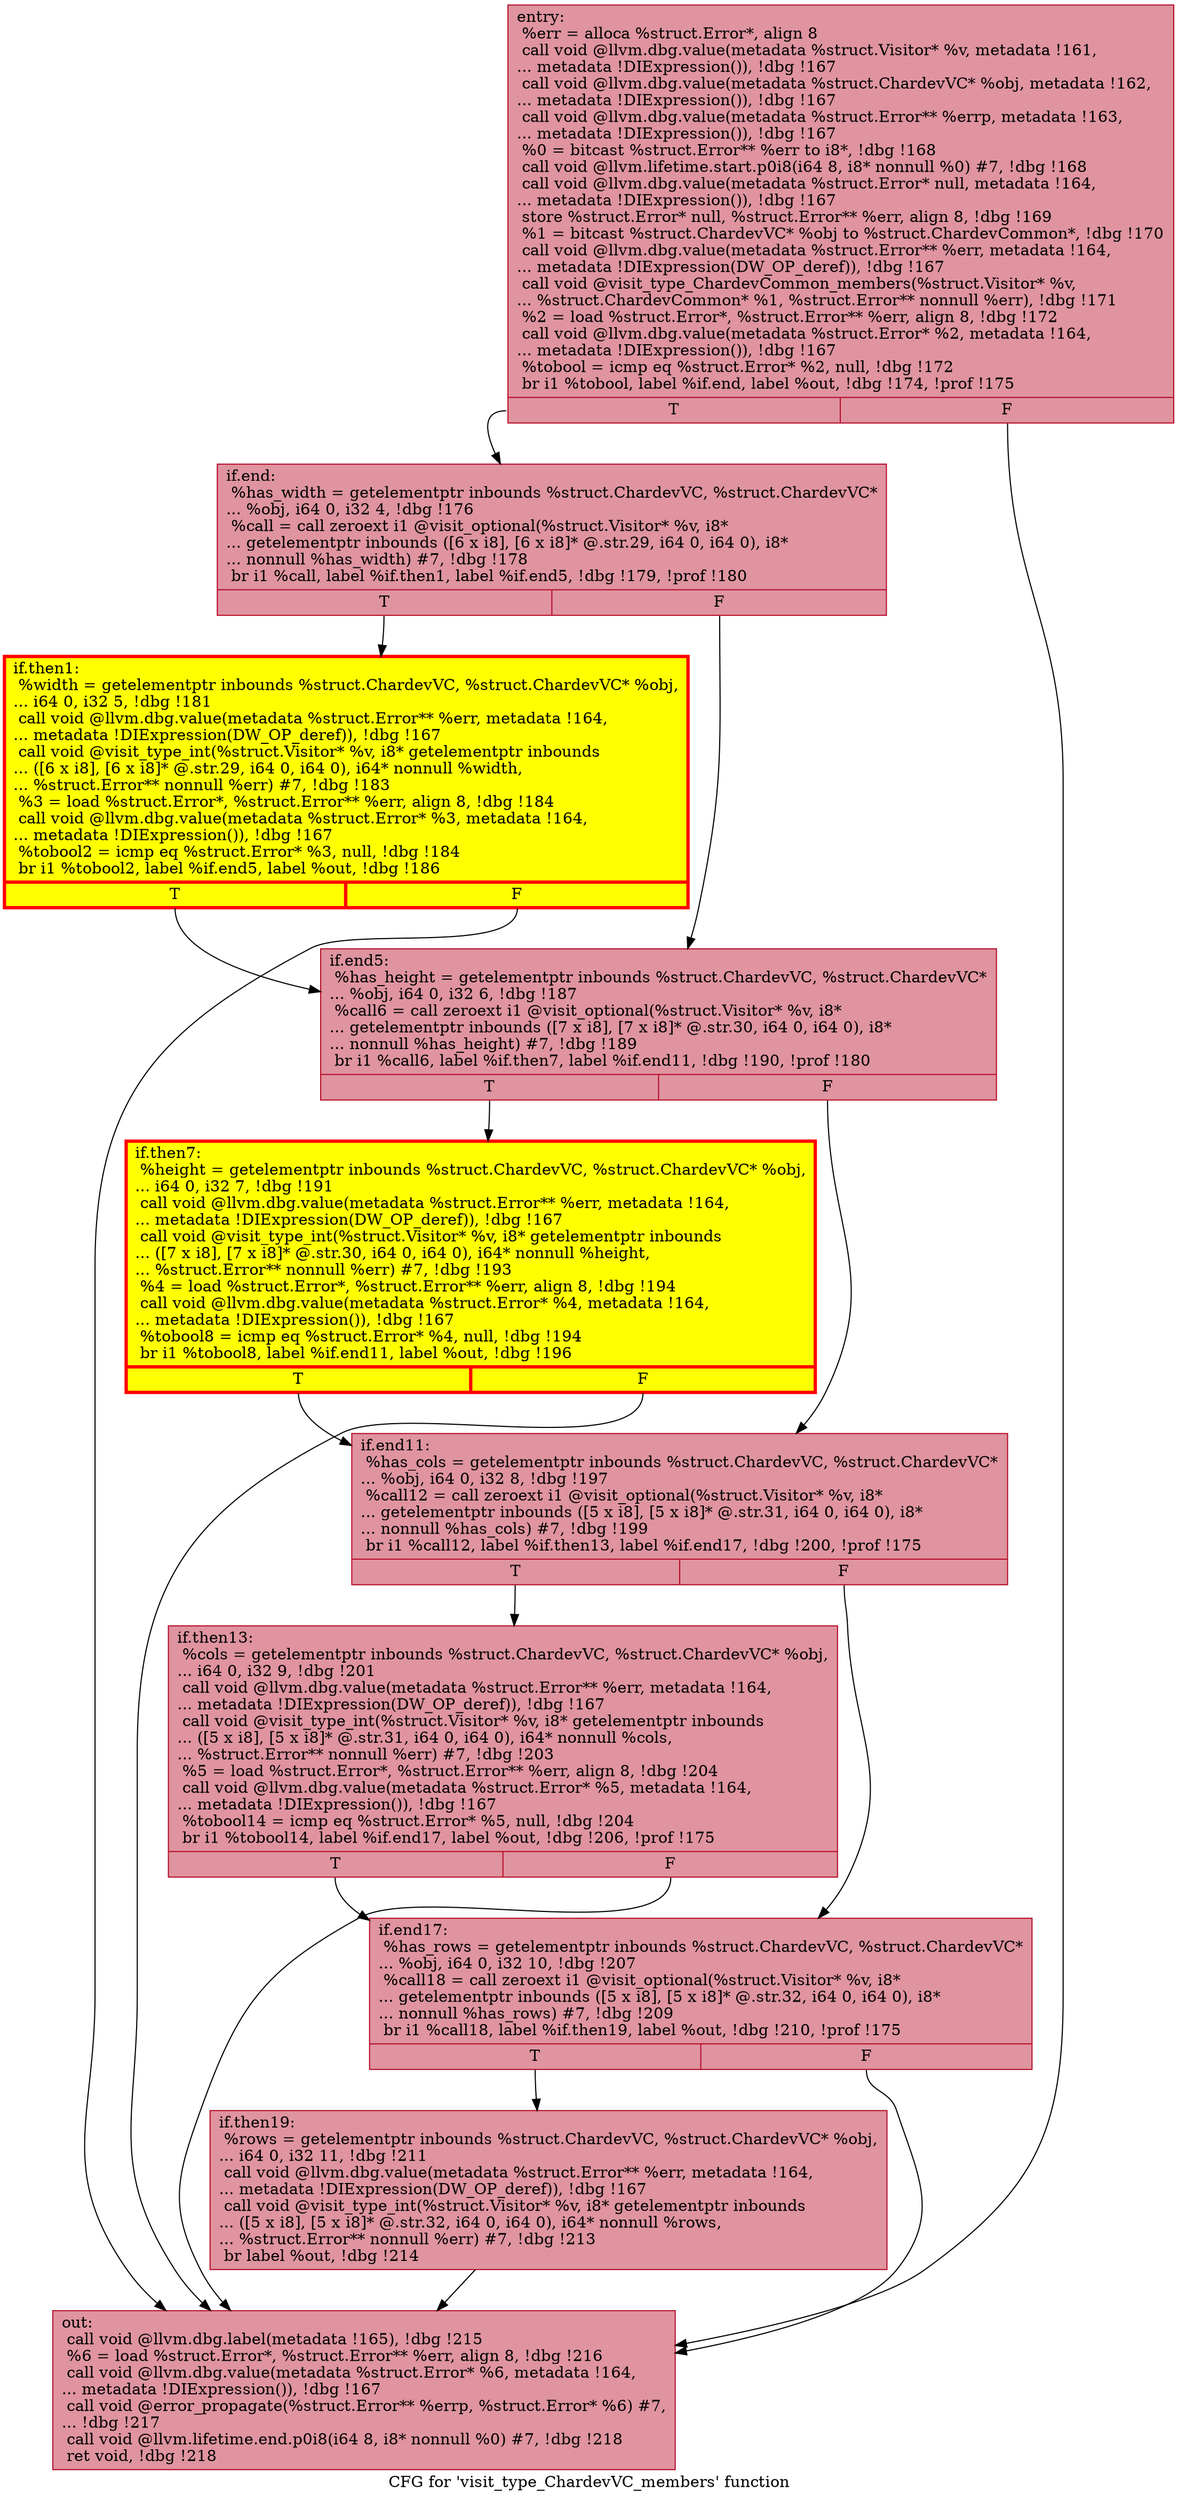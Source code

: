 digraph "CFG for 'visit_type_ChardevVC_members' function" {
	label="CFG for 'visit_type_ChardevVC_members' function";

	Node0x55ff899f64b0 [shape=record,color="#b70d28ff", style=filled, fillcolor="#b70d2870",label="{entry:\l  %err = alloca %struct.Error*, align 8\l  call void @llvm.dbg.value(metadata %struct.Visitor* %v, metadata !161,\l... metadata !DIExpression()), !dbg !167\l  call void @llvm.dbg.value(metadata %struct.ChardevVC* %obj, metadata !162,\l... metadata !DIExpression()), !dbg !167\l  call void @llvm.dbg.value(metadata %struct.Error** %errp, metadata !163,\l... metadata !DIExpression()), !dbg !167\l  %0 = bitcast %struct.Error** %err to i8*, !dbg !168\l  call void @llvm.lifetime.start.p0i8(i64 8, i8* nonnull %0) #7, !dbg !168\l  call void @llvm.dbg.value(metadata %struct.Error* null, metadata !164,\l... metadata !DIExpression()), !dbg !167\l  store %struct.Error* null, %struct.Error** %err, align 8, !dbg !169\l  %1 = bitcast %struct.ChardevVC* %obj to %struct.ChardevCommon*, !dbg !170\l  call void @llvm.dbg.value(metadata %struct.Error** %err, metadata !164,\l... metadata !DIExpression(DW_OP_deref)), !dbg !167\l  call void @visit_type_ChardevCommon_members(%struct.Visitor* %v,\l... %struct.ChardevCommon* %1, %struct.Error** nonnull %err), !dbg !171\l  %2 = load %struct.Error*, %struct.Error** %err, align 8, !dbg !172\l  call void @llvm.dbg.value(metadata %struct.Error* %2, metadata !164,\l... metadata !DIExpression()), !dbg !167\l  %tobool = icmp eq %struct.Error* %2, null, !dbg !172\l  br i1 %tobool, label %if.end, label %out, !dbg !174, !prof !175\l|{<s0>T|<s1>F}}"];
	Node0x55ff899f64b0:s0 -> Node0x55ff89c211a0;
	Node0x55ff899f64b0:s1 -> Node0x55ff89c21cc0;
	Node0x55ff89c211a0 [shape=record,color="#b70d28ff", style=filled, fillcolor="#b70d2870",label="{if.end:                                           \l  %has_width = getelementptr inbounds %struct.ChardevVC, %struct.ChardevVC*\l... %obj, i64 0, i32 4, !dbg !176\l  %call = call zeroext i1 @visit_optional(%struct.Visitor* %v, i8*\l... getelementptr inbounds ([6 x i8], [6 x i8]* @.str.29, i64 0, i64 0), i8*\l... nonnull %has_width) #7, !dbg !178\l  br i1 %call, label %if.then1, label %if.end5, !dbg !179, !prof !180\l|{<s0>T|<s1>F}}"];
	Node0x55ff89c211a0:s0 -> Node0x55ff89c21ea0;
	Node0x55ff89c211a0:s1 -> Node0x55ff89c21f10;
	Node0x55ff89c21ea0 [shape=record,penwidth=3.0, style="filled", color="red", fillcolor="yellow",label="{if.then1:                                         \l  %width = getelementptr inbounds %struct.ChardevVC, %struct.ChardevVC* %obj,\l... i64 0, i32 5, !dbg !181\l  call void @llvm.dbg.value(metadata %struct.Error** %err, metadata !164,\l... metadata !DIExpression(DW_OP_deref)), !dbg !167\l  call void @visit_type_int(%struct.Visitor* %v, i8* getelementptr inbounds\l... ([6 x i8], [6 x i8]* @.str.29, i64 0, i64 0), i64* nonnull %width,\l... %struct.Error** nonnull %err) #7, !dbg !183\l  %3 = load %struct.Error*, %struct.Error** %err, align 8, !dbg !184\l  call void @llvm.dbg.value(metadata %struct.Error* %3, metadata !164,\l... metadata !DIExpression()), !dbg !167\l  %tobool2 = icmp eq %struct.Error* %3, null, !dbg !184\l  br i1 %tobool2, label %if.end5, label %out, !dbg !186\l|{<s0>T|<s1>F}}"];
	Node0x55ff89c21ea0:s0 -> Node0x55ff89c21f10;
	Node0x55ff89c21ea0:s1 -> Node0x55ff89c21cc0;
	Node0x55ff89c21f10 [shape=record,color="#b70d28ff", style=filled, fillcolor="#b70d2870",label="{if.end5:                                          \l  %has_height = getelementptr inbounds %struct.ChardevVC, %struct.ChardevVC*\l... %obj, i64 0, i32 6, !dbg !187\l  %call6 = call zeroext i1 @visit_optional(%struct.Visitor* %v, i8*\l... getelementptr inbounds ([7 x i8], [7 x i8]* @.str.30, i64 0, i64 0), i8*\l... nonnull %has_height) #7, !dbg !189\l  br i1 %call6, label %if.then7, label %if.end11, !dbg !190, !prof !180\l|{<s0>T|<s1>F}}"];
	Node0x55ff89c21f10:s0 -> Node0x55ff89ba7520;
	Node0x55ff89c21f10:s1 -> Node0x55ff89ba7570;
	Node0x55ff89ba7520 [shape=record,penwidth=3.0, style="filled", color="red", fillcolor="yellow",label="{if.then7:                                         \l  %height = getelementptr inbounds %struct.ChardevVC, %struct.ChardevVC* %obj,\l... i64 0, i32 7, !dbg !191\l  call void @llvm.dbg.value(metadata %struct.Error** %err, metadata !164,\l... metadata !DIExpression(DW_OP_deref)), !dbg !167\l  call void @visit_type_int(%struct.Visitor* %v, i8* getelementptr inbounds\l... ([7 x i8], [7 x i8]* @.str.30, i64 0, i64 0), i64* nonnull %height,\l... %struct.Error** nonnull %err) #7, !dbg !193\l  %4 = load %struct.Error*, %struct.Error** %err, align 8, !dbg !194\l  call void @llvm.dbg.value(metadata %struct.Error* %4, metadata !164,\l... metadata !DIExpression()), !dbg !167\l  %tobool8 = icmp eq %struct.Error* %4, null, !dbg !194\l  br i1 %tobool8, label %if.end11, label %out, !dbg !196\l|{<s0>T|<s1>F}}"];
	Node0x55ff89ba7520:s0 -> Node0x55ff89ba7570;
	Node0x55ff89ba7520:s1 -> Node0x55ff89c21cc0;
	Node0x55ff89ba7570 [shape=record,color="#b70d28ff", style=filled, fillcolor="#b70d2870",label="{if.end11:                                         \l  %has_cols = getelementptr inbounds %struct.ChardevVC, %struct.ChardevVC*\l... %obj, i64 0, i32 8, !dbg !197\l  %call12 = call zeroext i1 @visit_optional(%struct.Visitor* %v, i8*\l... getelementptr inbounds ([5 x i8], [5 x i8]* @.str.31, i64 0, i64 0), i8*\l... nonnull %has_cols) #7, !dbg !199\l  br i1 %call12, label %if.then13, label %if.end17, !dbg !200, !prof !175\l|{<s0>T|<s1>F}}"];
	Node0x55ff89ba7570:s0 -> Node0x55ff89ba8fb0;
	Node0x55ff89ba7570:s1 -> Node0x55ff89ba9000;
	Node0x55ff89ba8fb0 [shape=record,color="#b70d28ff", style=filled, fillcolor="#b70d2870",label="{if.then13:                                        \l  %cols = getelementptr inbounds %struct.ChardevVC, %struct.ChardevVC* %obj,\l... i64 0, i32 9, !dbg !201\l  call void @llvm.dbg.value(metadata %struct.Error** %err, metadata !164,\l... metadata !DIExpression(DW_OP_deref)), !dbg !167\l  call void @visit_type_int(%struct.Visitor* %v, i8* getelementptr inbounds\l... ([5 x i8], [5 x i8]* @.str.31, i64 0, i64 0), i64* nonnull %cols,\l... %struct.Error** nonnull %err) #7, !dbg !203\l  %5 = load %struct.Error*, %struct.Error** %err, align 8, !dbg !204\l  call void @llvm.dbg.value(metadata %struct.Error* %5, metadata !164,\l... metadata !DIExpression()), !dbg !167\l  %tobool14 = icmp eq %struct.Error* %5, null, !dbg !204\l  br i1 %tobool14, label %if.end17, label %out, !dbg !206, !prof !175\l|{<s0>T|<s1>F}}"];
	Node0x55ff89ba8fb0:s0 -> Node0x55ff89ba9000;
	Node0x55ff89ba8fb0:s1 -> Node0x55ff89c21cc0;
	Node0x55ff89ba9000 [shape=record,color="#b70d28ff", style=filled, fillcolor="#b70d2870",label="{if.end17:                                         \l  %has_rows = getelementptr inbounds %struct.ChardevVC, %struct.ChardevVC*\l... %obj, i64 0, i32 10, !dbg !207\l  %call18 = call zeroext i1 @visit_optional(%struct.Visitor* %v, i8*\l... getelementptr inbounds ([5 x i8], [5 x i8]* @.str.32, i64 0, i64 0), i8*\l... nonnull %has_rows) #7, !dbg !209\l  br i1 %call18, label %if.then19, label %out, !dbg !210, !prof !175\l|{<s0>T|<s1>F}}"];
	Node0x55ff89ba9000:s0 -> Node0x55ff89baa250;
	Node0x55ff89ba9000:s1 -> Node0x55ff89c21cc0;
	Node0x55ff89baa250 [shape=record,color="#b70d28ff", style=filled, fillcolor="#b70d2870",label="{if.then19:                                        \l  %rows = getelementptr inbounds %struct.ChardevVC, %struct.ChardevVC* %obj,\l... i64 0, i32 11, !dbg !211\l  call void @llvm.dbg.value(metadata %struct.Error** %err, metadata !164,\l... metadata !DIExpression(DW_OP_deref)), !dbg !167\l  call void @visit_type_int(%struct.Visitor* %v, i8* getelementptr inbounds\l... ([5 x i8], [5 x i8]* @.str.32, i64 0, i64 0), i64* nonnull %rows,\l... %struct.Error** nonnull %err) #7, !dbg !213\l  br label %out, !dbg !214\l}"];
	Node0x55ff89baa250 -> Node0x55ff89c21cc0;
	Node0x55ff89c21cc0 [shape=record,color="#b70d28ff", style=filled, fillcolor="#b70d2870",label="{out:                                              \l  call void @llvm.dbg.label(metadata !165), !dbg !215\l  %6 = load %struct.Error*, %struct.Error** %err, align 8, !dbg !216\l  call void @llvm.dbg.value(metadata %struct.Error* %6, metadata !164,\l... metadata !DIExpression()), !dbg !167\l  call void @error_propagate(%struct.Error** %errp, %struct.Error* %6) #7,\l... !dbg !217\l  call void @llvm.lifetime.end.p0i8(i64 8, i8* nonnull %0) #7, !dbg !218\l  ret void, !dbg !218\l}"];
}
